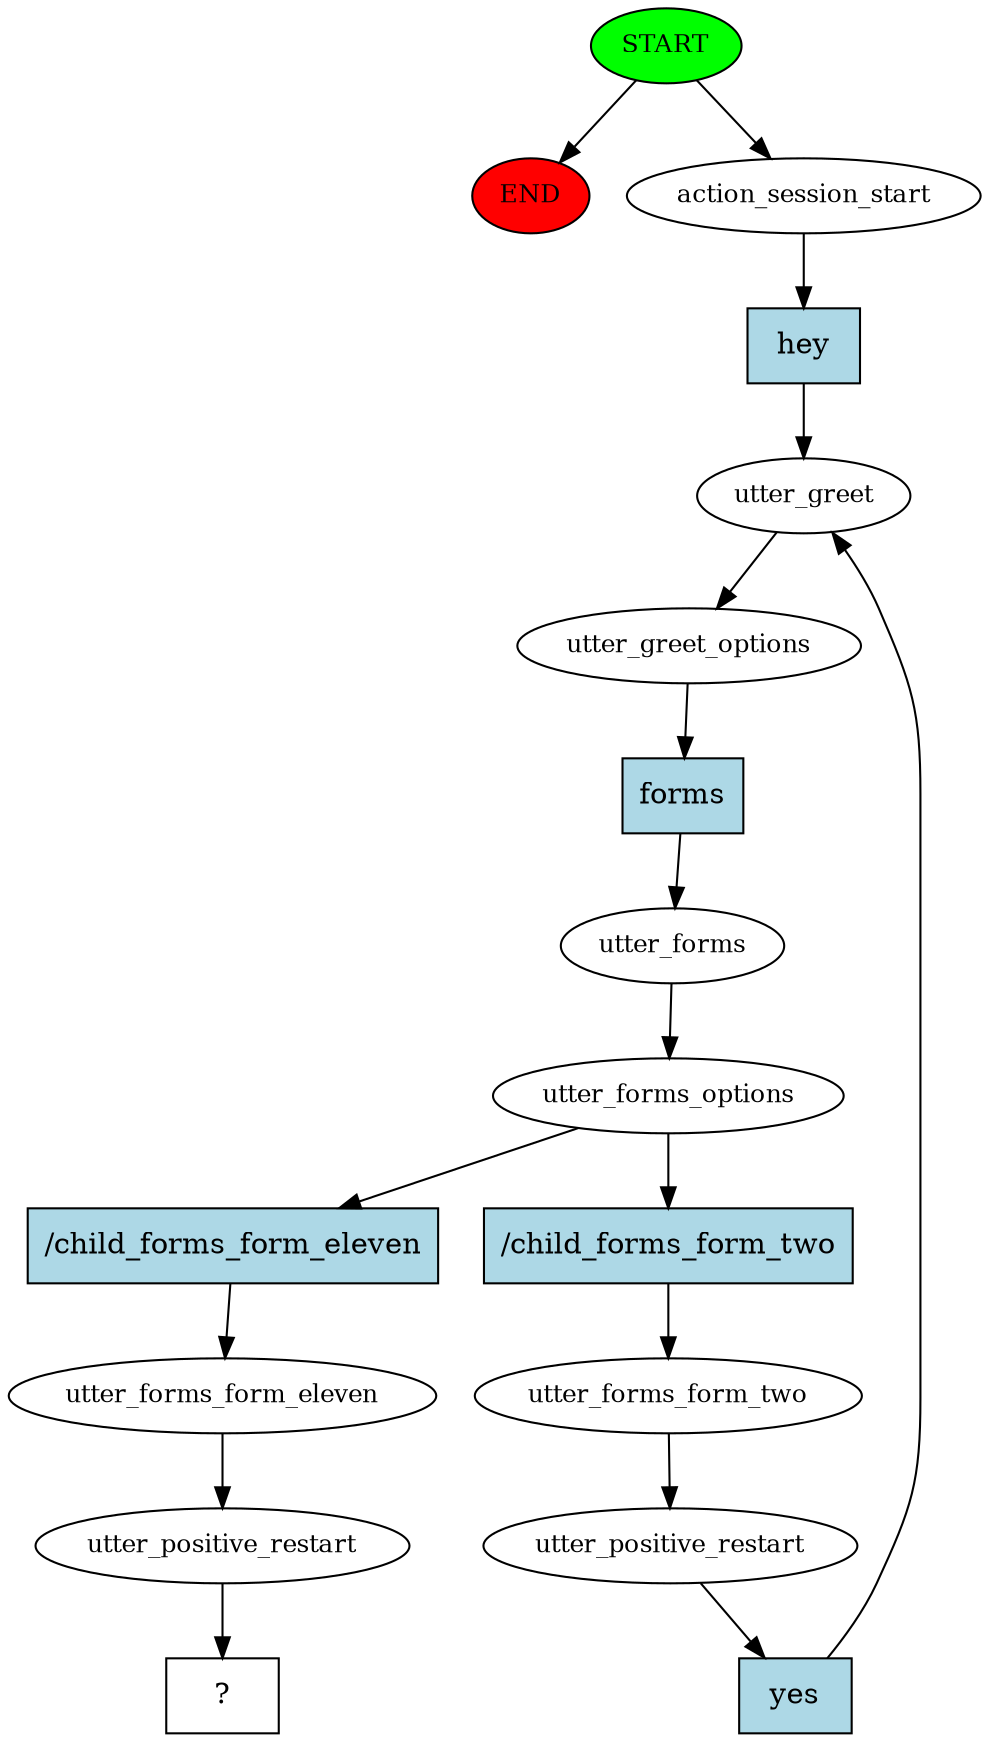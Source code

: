 digraph  {
0 [class="start active", fillcolor=green, fontsize=12, label=START, style=filled];
"-1" [class=end, fillcolor=red, fontsize=12, label=END, style=filled];
1 [class=active, fontsize=12, label=action_session_start];
2 [class=active, fontsize=12, label=utter_greet];
3 [class=active, fontsize=12, label=utter_greet_options];
4 [class=active, fontsize=12, label=utter_forms];
5 [class=active, fontsize=12, label=utter_forms_options];
6 [class=active, fontsize=12, label=utter_forms_form_two];
7 [class=active, fontsize=12, label=utter_positive_restart];
12 [class=active, fontsize=12, label=utter_forms_form_eleven];
13 [class=active, fontsize=12, label=utter_positive_restart];
14 [class="intent dashed active", label="  ?  ", shape=rect];
15 [class="intent active", fillcolor=lightblue, label=hey, shape=rect, style=filled];
16 [class="intent active", fillcolor=lightblue, label=forms, shape=rect, style=filled];
17 [class="intent active", fillcolor=lightblue, label="/child_forms_form_two", shape=rect, style=filled];
18 [class="intent active", fillcolor=lightblue, label="/child_forms_form_eleven", shape=rect, style=filled];
19 [class="intent active", fillcolor=lightblue, label=yes, shape=rect, style=filled];
0 -> "-1"  [class="", key=NONE, label=""];
0 -> 1  [class=active, key=NONE, label=""];
1 -> 15  [class=active, key=0];
2 -> 3  [class=active, key=NONE, label=""];
3 -> 16  [class=active, key=0];
4 -> 5  [class=active, key=NONE, label=""];
5 -> 17  [class=active, key=0];
5 -> 18  [class=active, key=0];
6 -> 7  [class=active, key=NONE, label=""];
7 -> 19  [class=active, key=0];
12 -> 13  [class=active, key=NONE, label=""];
13 -> 14  [class=active, key=NONE, label=""];
15 -> 2  [class=active, key=0];
16 -> 4  [class=active, key=0];
17 -> 6  [class=active, key=0];
18 -> 12  [class=active, key=0];
19 -> 2  [class=active, key=0];
}
